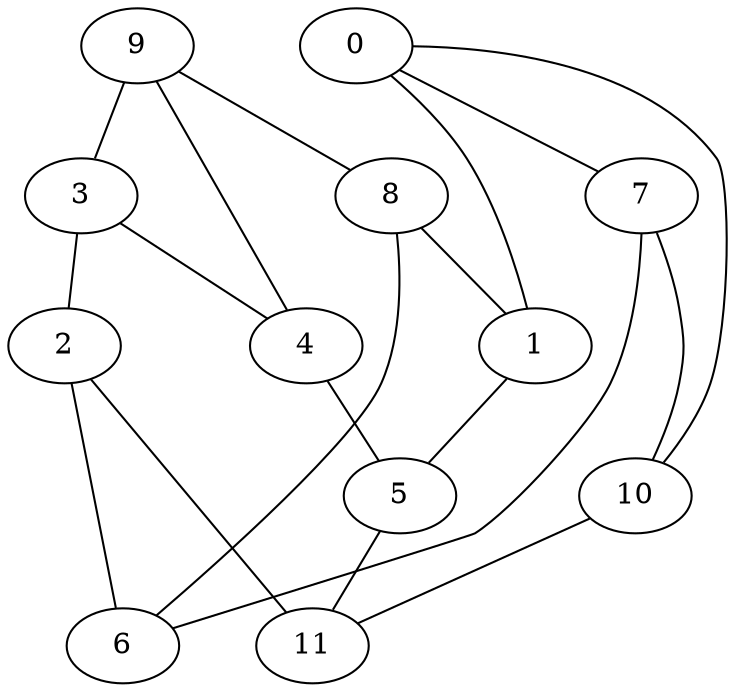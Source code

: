 strict graph {


	"7" [  weight=0 ];

	"7" -- "6" [  weight=0 ];

	"7" [  weight=0 ];

	"7" -- "10" [  weight=0 ];

	"9" [  weight=0 ];

	"9" -- "4" [  weight=0 ];

	"9" -- "8" [  weight=0 ];

	"9" -- "3" [  weight=0 ];

	"0" [  weight=0 ];

	"0" -- "1" [  weight=0 ];

	"0" -- "7" [  weight=0 ];

	"0" -- "10" [  weight=0 ];

	"8" [  weight=0 ];

	"8" -- "6" [  weight=0 ];

	"8" -- "9" [  weight=0 ];

	"8" -- "1" [  weight=0 ];

	"3" [  weight=0 ];

	"3" -- "4" [  weight=0 ];

	"3" -- "9" [  weight=0 ];

	"3" -- "2" [  weight=0 ];

	"2" [  weight=0 ];

	"2" -- "3" [  weight=0 ];

	"2" -- "6" [  weight=0 ];

	"2" -- "11" [  weight=0 ];

	"4" [  weight=0 ];

	"4" -- "9" [  weight=0 ];

	"4" -- "5" [  weight=0 ];

	"4" -- "3" [  weight=0 ];

	"1" [  weight=0 ];

	"1" [  weight=0 ];

	"1" -- "5" [  weight=0 ];

	"1" -- "8" [  weight=0 ];

	"5" [  weight=0 ];

	"5" -- "4" [  weight=0 ];

	"5" -- "11" [  weight=0 ];

	"5" -- "1" [  weight=0 ];

	"10" [  weight=0 ];

	"10" -- "7" [  weight=0 ];

	"10" [  weight=0 ];

	"10" -- "11" [  weight=0 ];

	"6" [  weight=0 ];

	"6" -- "8" [  weight=0 ];

	"6" -- "7" [  weight=0 ];

	"6" -- "2" [  weight=0 ];

	"11" [  weight=0 ];

	"11" -- "2" [  weight=0 ];

	"11" -- "5" [  weight=0 ];

	"11" -- "10" [  weight=0 ];

}
